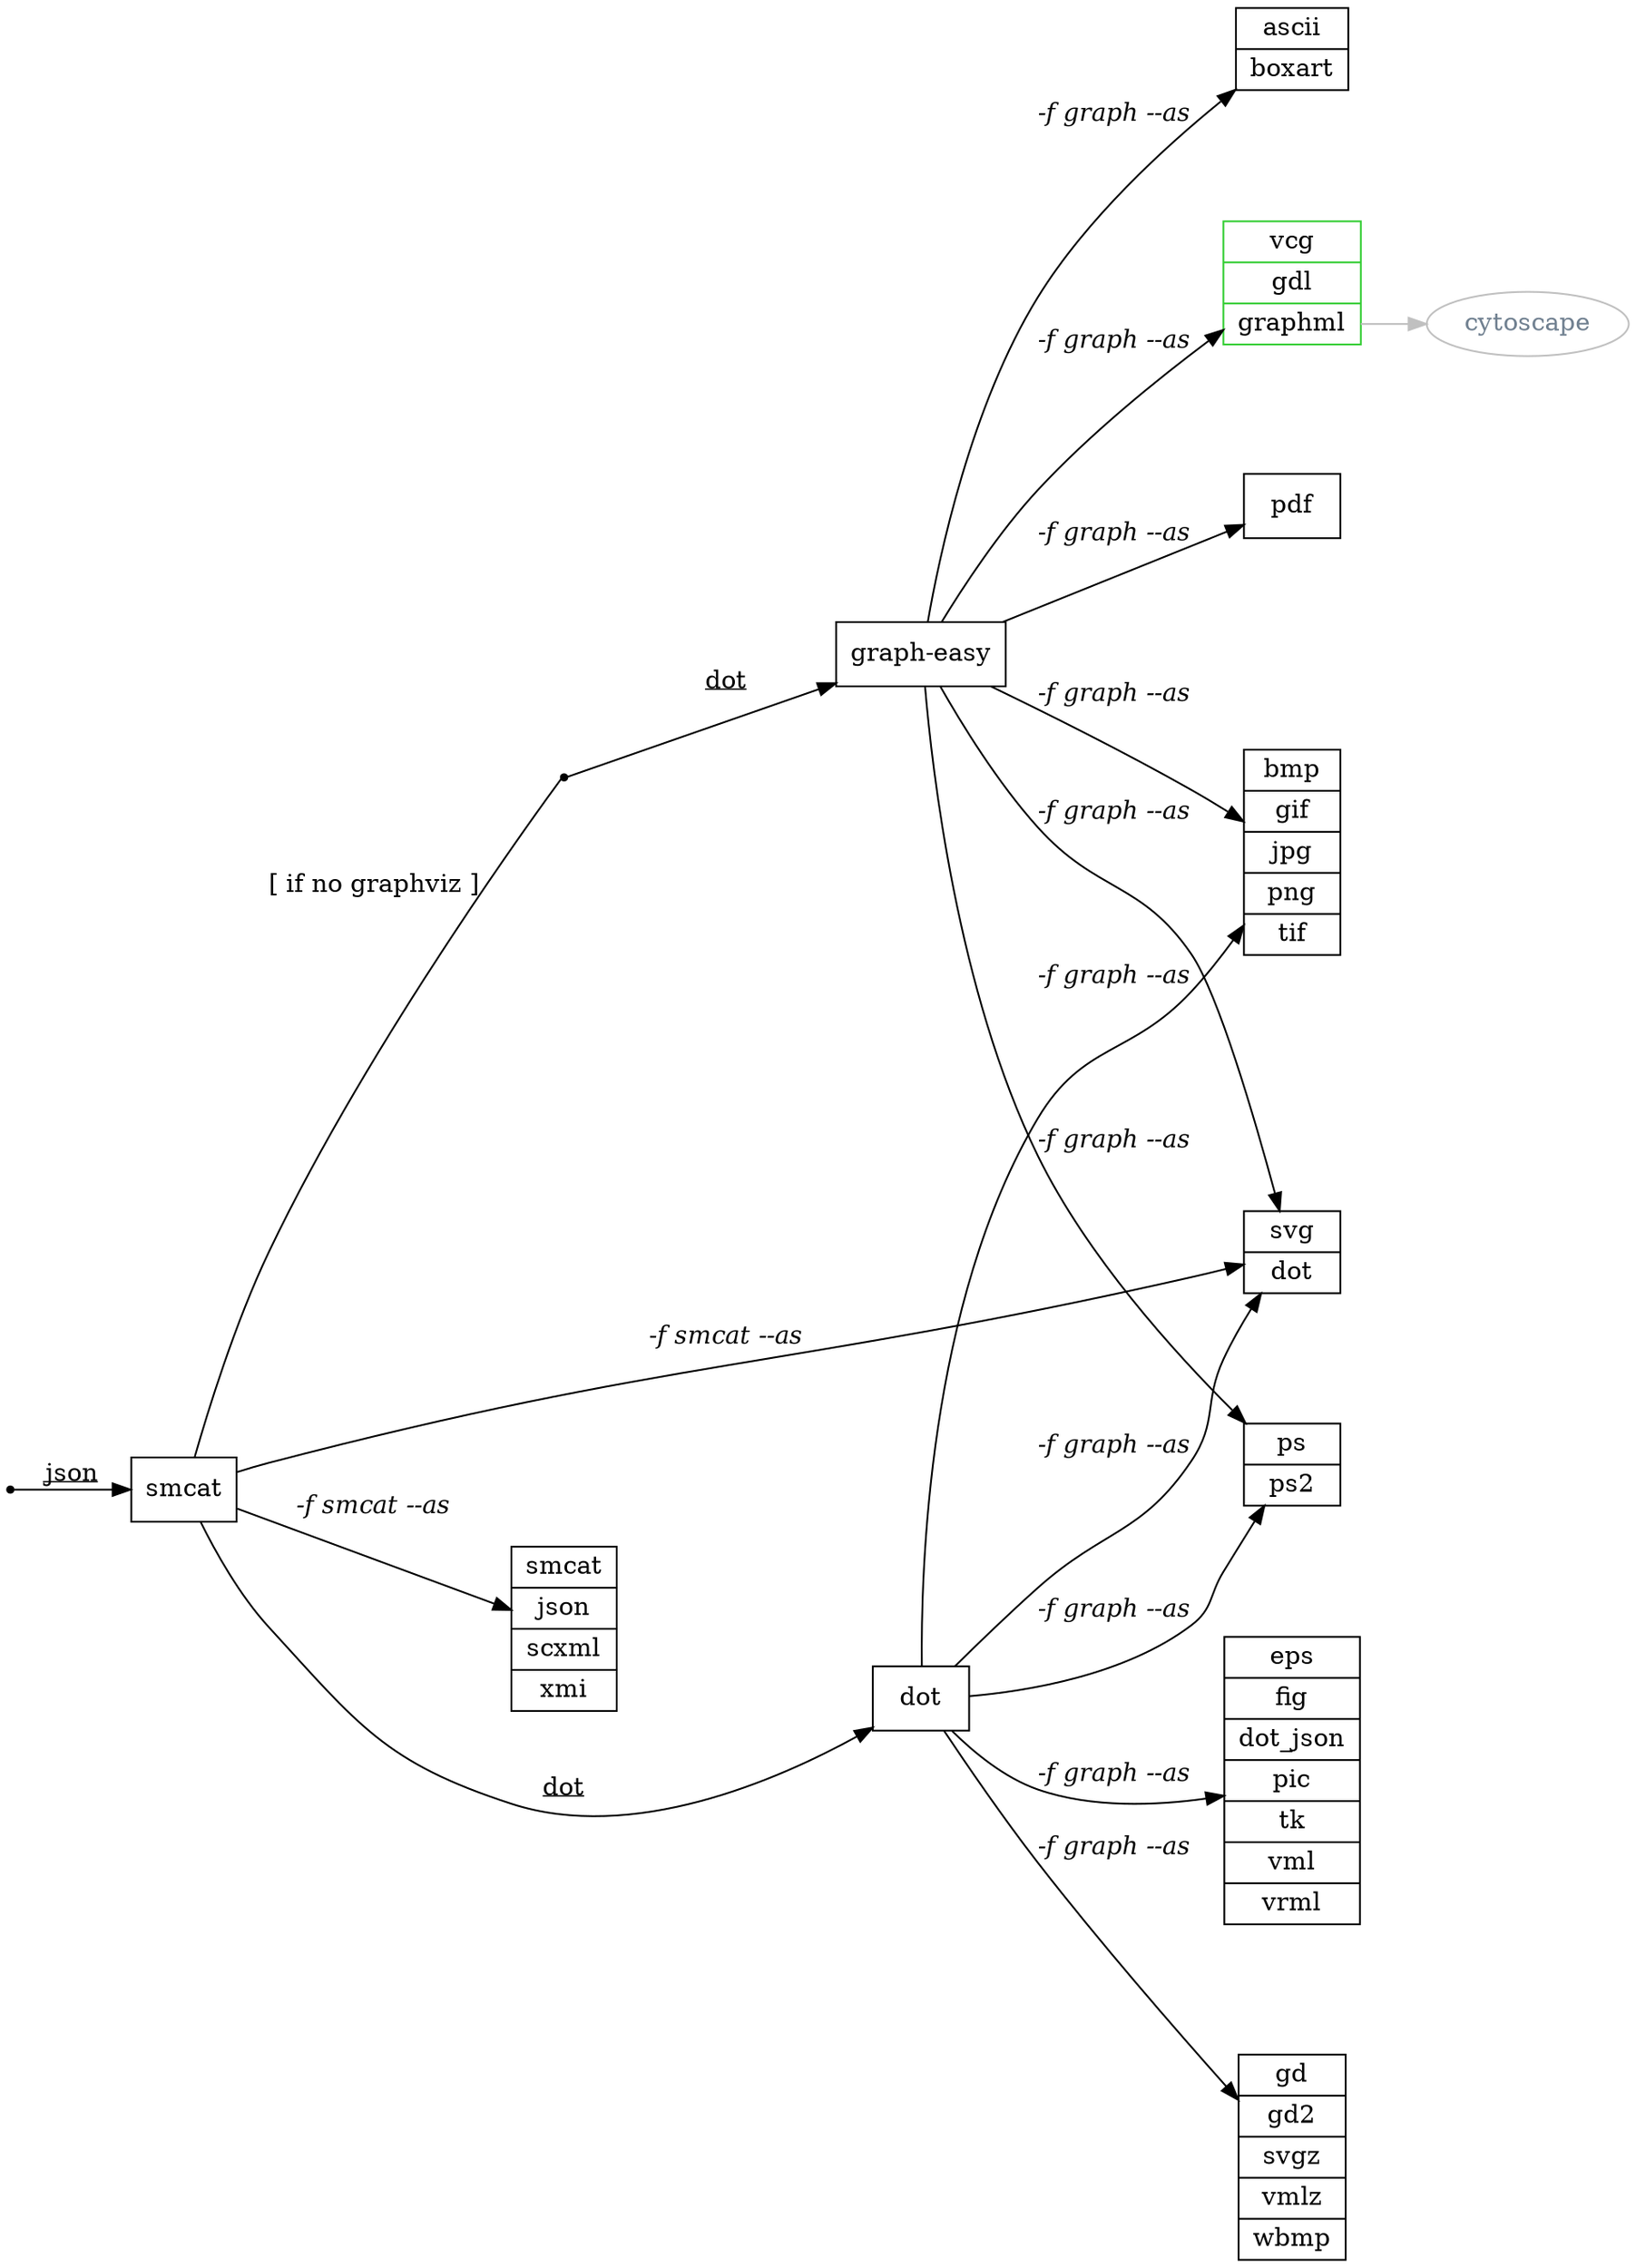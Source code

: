 // A graph that explain how `scrap` integrated with others CLI to produce various output
digraph {
  rankdir=LR
  compound=true
  dir = none
  nodesep="1"
  initial [shape = point]
  node [shape=box]

  initial -> smcat [label=<<u>json</u>>]
  smcat -> {"" [shape=point]} [dir=none, label="[ if no graphviz ]"]
  smcat -> dot [label=<<u>dot</u>>]
  "" -> "graph-easy" [label=<<u>dot</u>>]

  image [shape=record, label="bmp|gif|jpg|png|tif"]
  document [shape=record, label="ps|ps2"]
  terminal [shape=record, label="ascii|boxart"]
  lang1 [shape=record, label="smcat|json|scxml|xmi"]
  lang2 [shape=record, label="eps|fig|dot_json|pic|tk|vml|vrml"]
  lang3 [shape=record, label="vcg|gdl|<gml>graphml", color=limegreen]
  compressed [shape=record, label="gd|gd2|svgz|vmlz|wbmp"]
  all [shape=record, label="svg|dot"]

  smcat -> all,lang1 [label=<<i>-f smcat --as</i>>]
  dot,"graph-easy" -> all,image,document [label=<<i>-f graph --as</i>>]
  "graph-easy" -> terminal,pdf,lang3 [label=<<i>-f graph --as</i>>]
  lang3:gml -> cytoscape [color=grey]
  dot -> compressed,lang2 [label=<<i>-f graph --as</i>>]

  cytoscape [shape=ellipse,color=grey,fontcolor=slategrey]
}